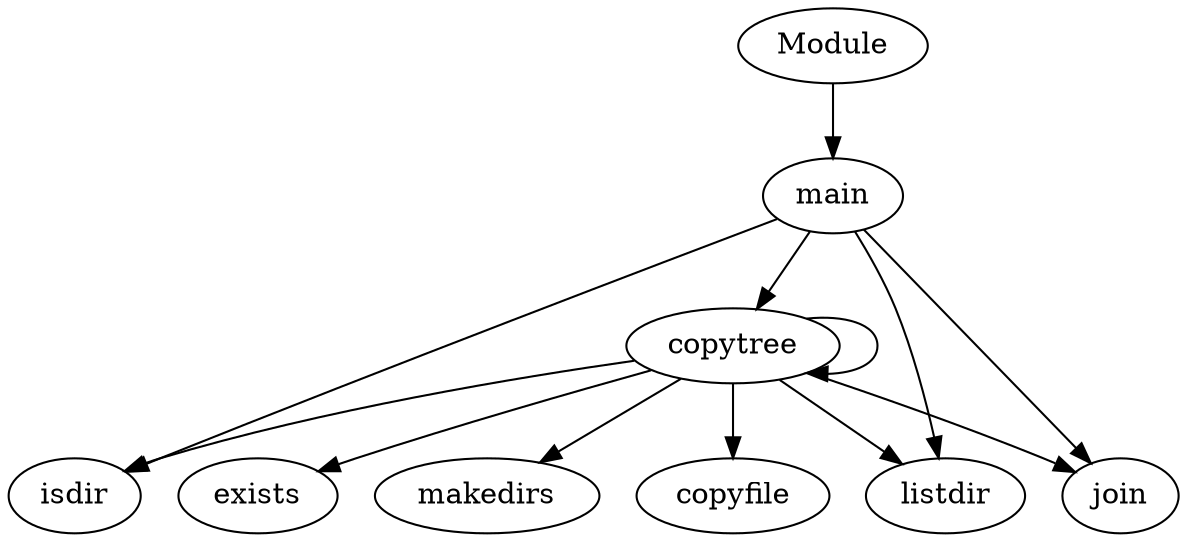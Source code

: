 digraph  {
copytree;
isdir;
exists;
makedirs;
listdir;
join;
copyfile;
main;
Module;
copytree -> isdir;
copytree -> exists;
copytree -> makedirs;
copytree -> listdir;
copytree -> copytree;
copytree -> join;
copytree -> copyfile;
main -> listdir;
main -> join;
main -> isdir;
main -> copytree;
Module -> main;
}
